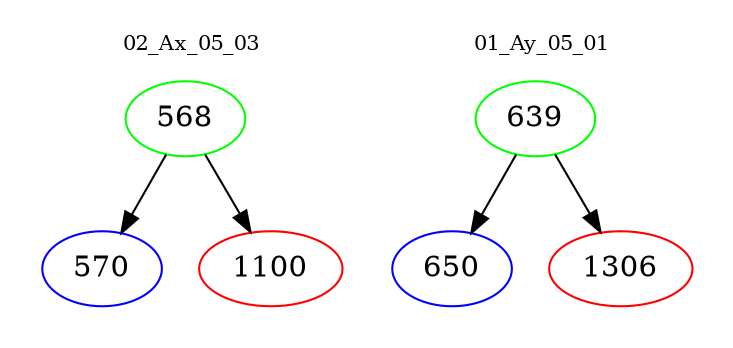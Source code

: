 digraph{
subgraph cluster_0 {
color = white
label = "02_Ax_05_03";
fontsize=10;
T0_568 [label="568", color="green"]
T0_568 -> T0_570 [color="black"]
T0_570 [label="570", color="blue"]
T0_568 -> T0_1100 [color="black"]
T0_1100 [label="1100", color="red"]
}
subgraph cluster_1 {
color = white
label = "01_Ay_05_01";
fontsize=10;
T1_639 [label="639", color="green"]
T1_639 -> T1_650 [color="black"]
T1_650 [label="650", color="blue"]
T1_639 -> T1_1306 [color="black"]
T1_1306 [label="1306", color="red"]
}
}
